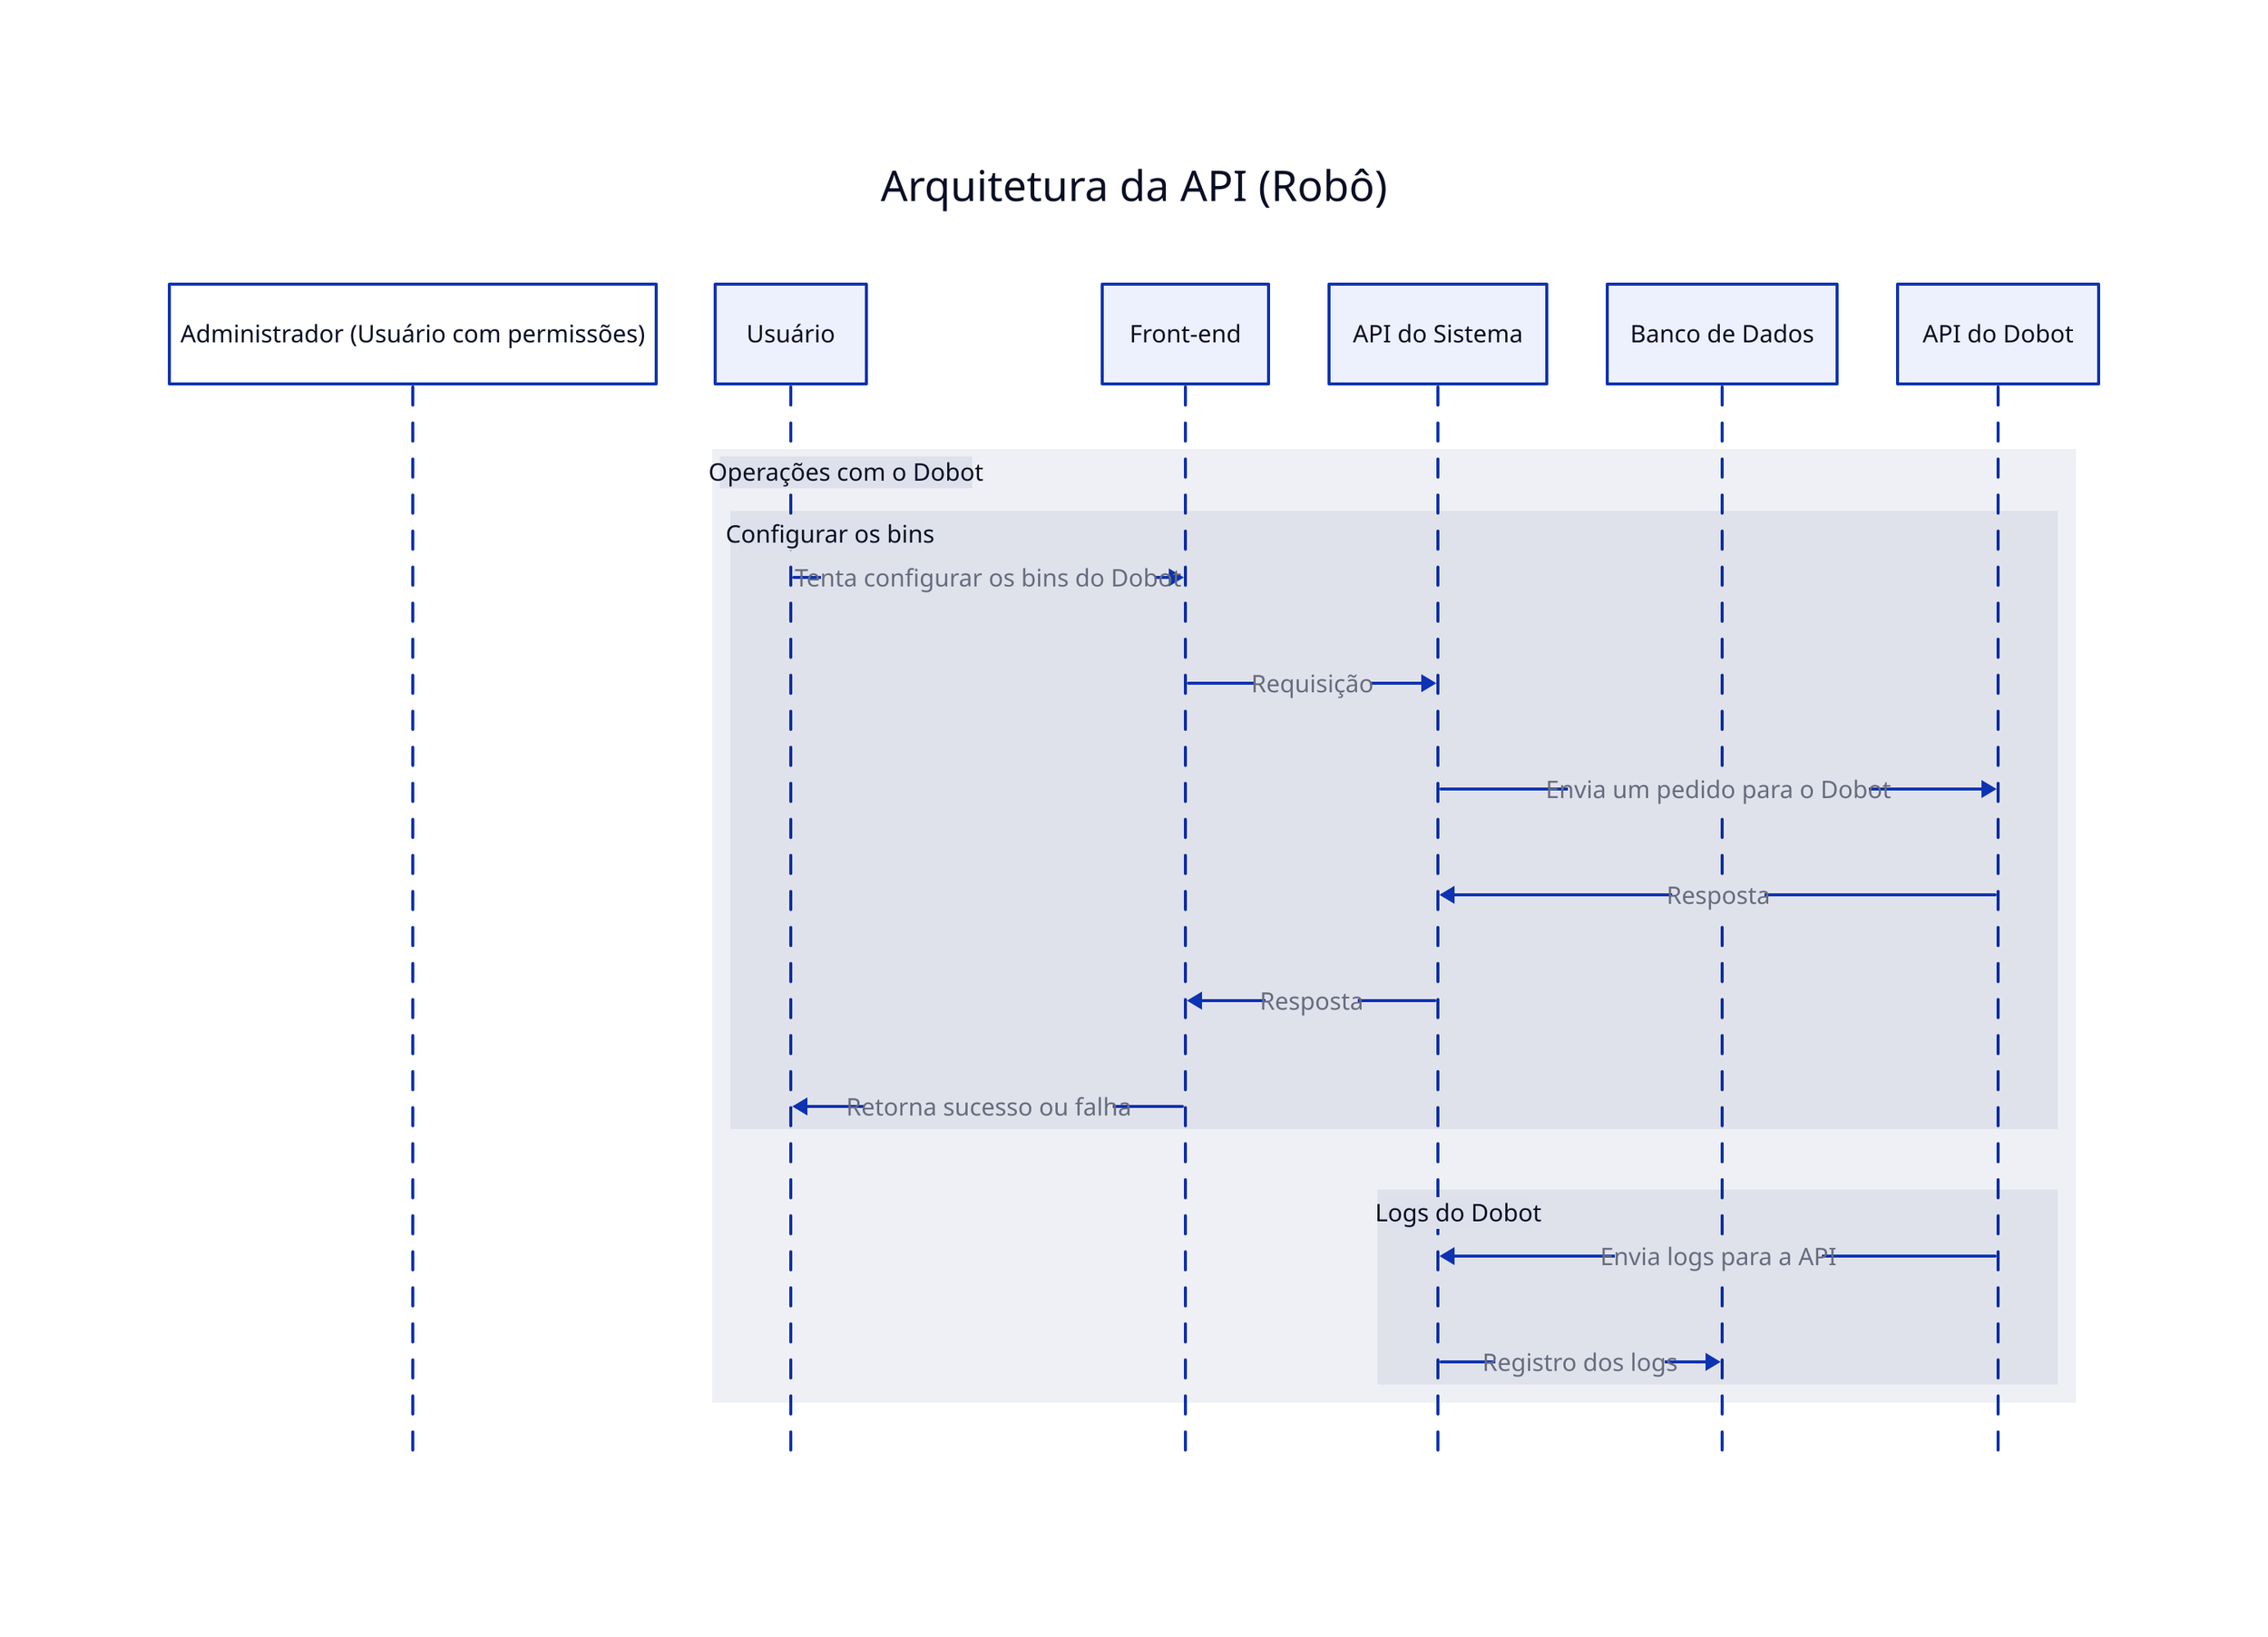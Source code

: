 Arquitetura da API (Robô): {
    shape: sequence_diagram
    adm: Administrador (Usuário com permissões)
    usuario: Usuário
    front: Front-end
    back: API do Sistema
    db: Banco de Dados
    robo: API do Dobot

    Operações com o Dobot: {
        Configurar os bins: {
            usuario->front: Tenta configurar os bins do Dobot
            front->back: Requisição
            back->robo: Envia um pedido para o Dobot
            robo->back: Resposta
            back->front: Resposta
            front->usuario: Retorna sucesso ou falha
        }

        Logs do Dobot: {
            robo->back: Envia logs para a API
            back->db: Registro dos logs
        }
    }
}  